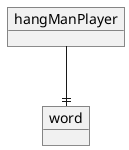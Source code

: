 @startuml VocabularyConceptualModelM


object hangManPlayer
object word

hangManPlayer --||word
@enduml